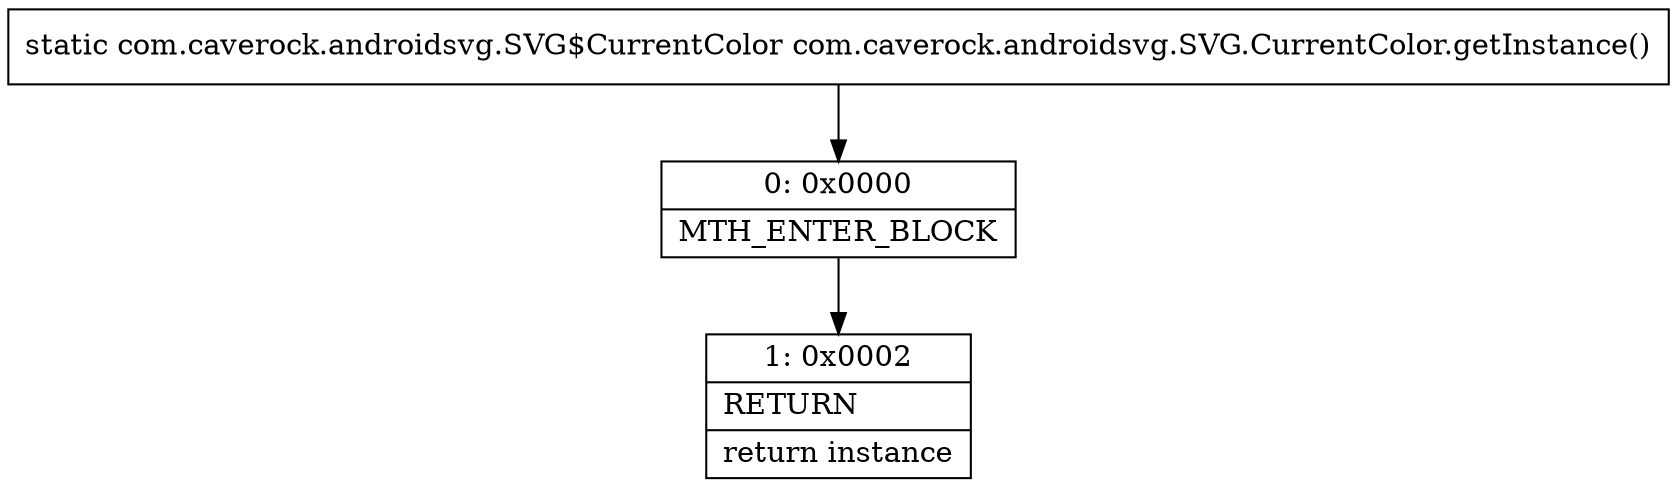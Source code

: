 digraph "CFG forcom.caverock.androidsvg.SVG.CurrentColor.getInstance()Lcom\/caverock\/androidsvg\/SVG$CurrentColor;" {
Node_0 [shape=record,label="{0\:\ 0x0000|MTH_ENTER_BLOCK\l}"];
Node_1 [shape=record,label="{1\:\ 0x0002|RETURN\l|return instance\l}"];
MethodNode[shape=record,label="{static com.caverock.androidsvg.SVG$CurrentColor com.caverock.androidsvg.SVG.CurrentColor.getInstance() }"];
MethodNode -> Node_0;
Node_0 -> Node_1;
}

